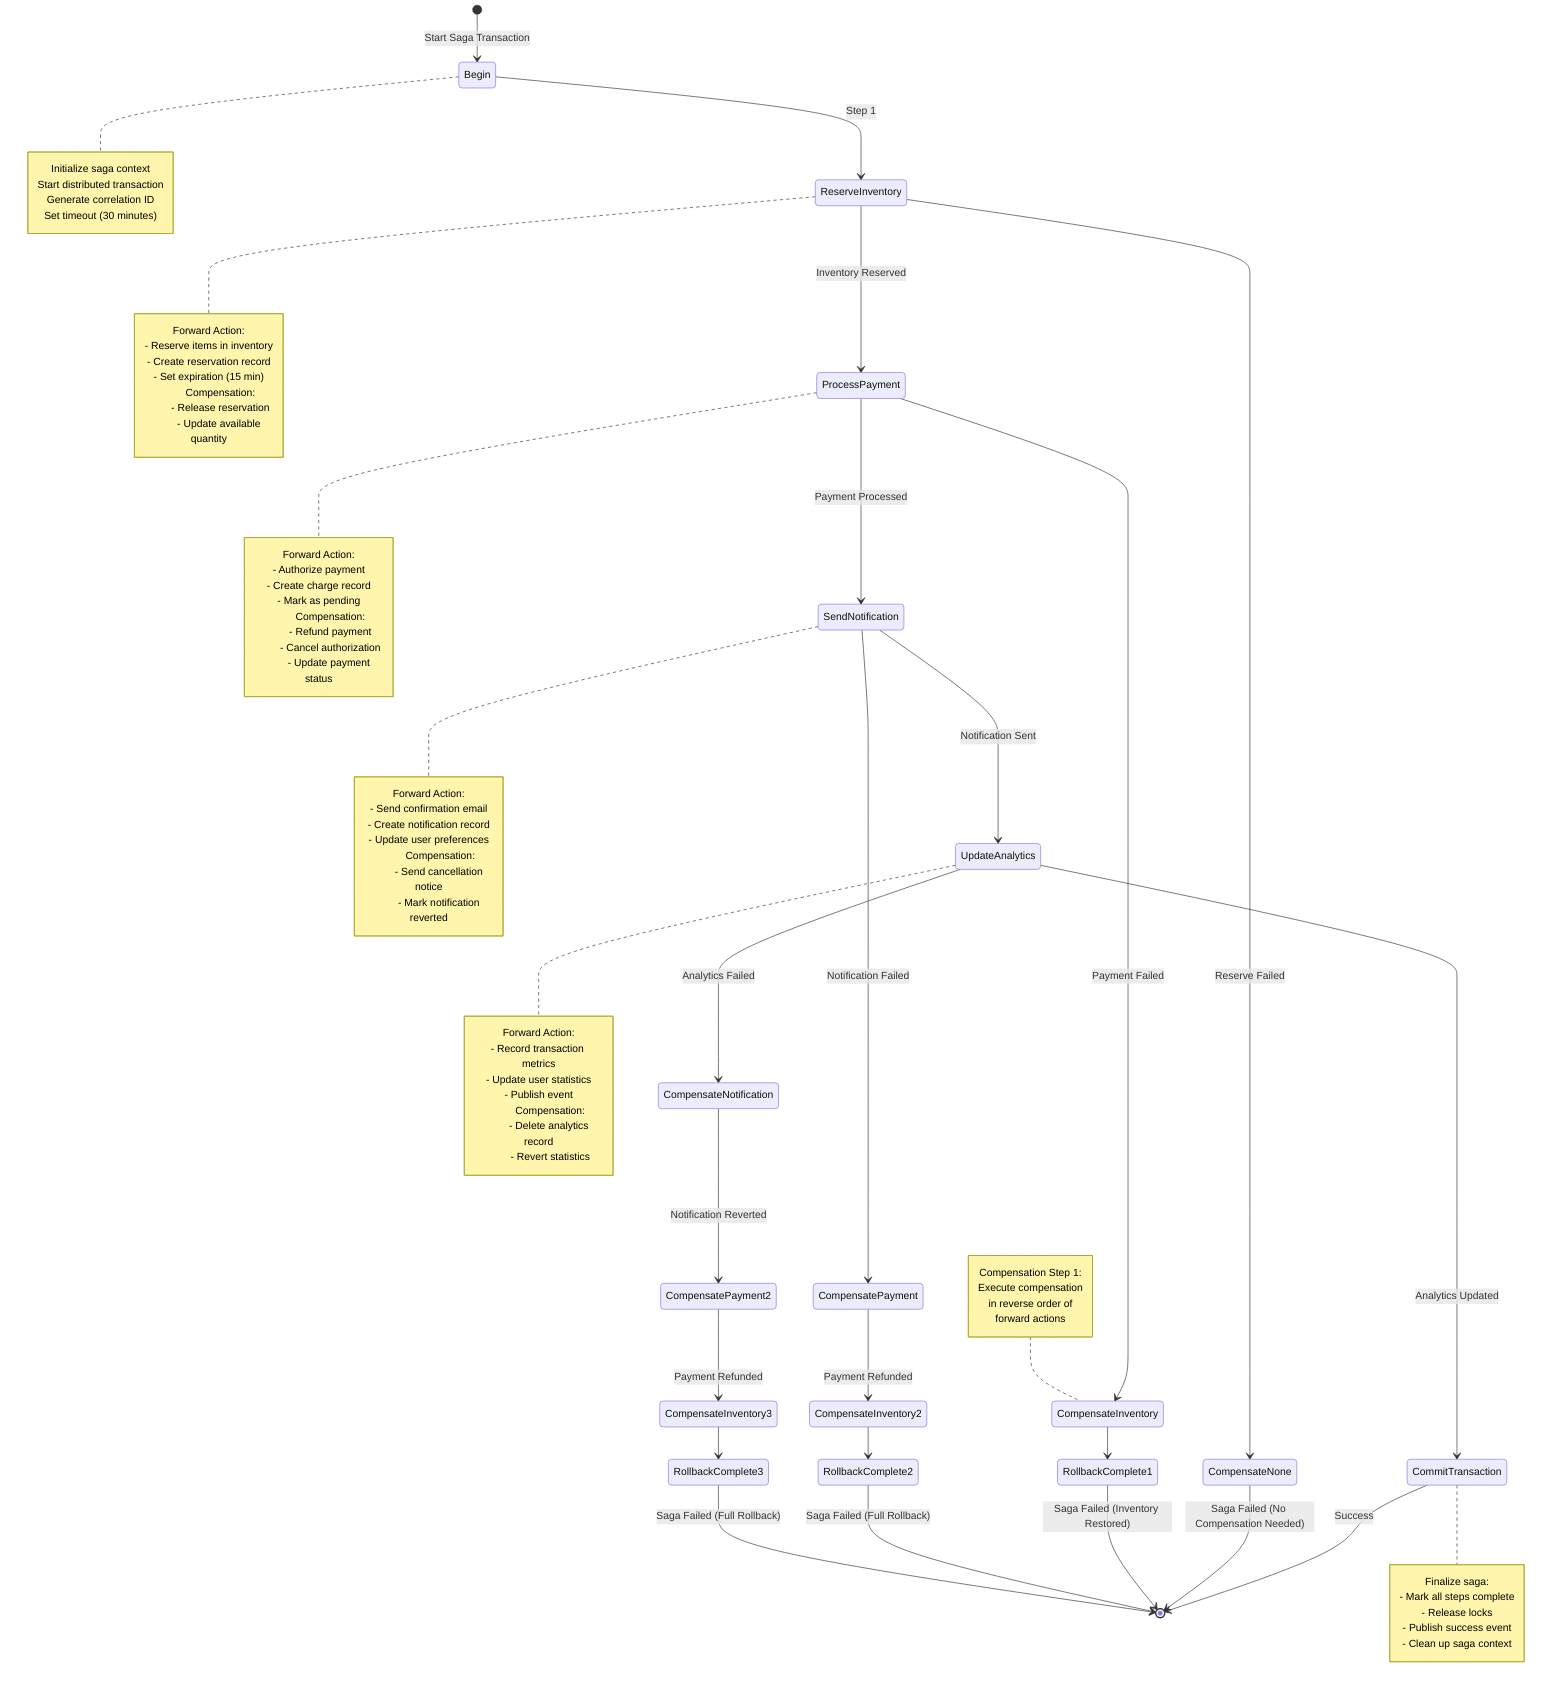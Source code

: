 stateDiagram-v2
    [*] --> Begin: Start Saga Transaction

    Begin --> ReserveInventory: Step 1
    ReserveInventory --> ProcessPayment: Inventory Reserved
    ProcessPayment --> SendNotification: Payment Processed
    SendNotification --> UpdateAnalytics: Notification Sent
    UpdateAnalytics --> CommitTransaction: Analytics Updated
    CommitTransaction --> [*]: Success

    ReserveInventory --> CompensateNone: Reserve Failed
    CompensateNone --> [*]: Saga Failed (No Compensation Needed)

    ProcessPayment --> CompensateInventory: Payment Failed
    CompensateInventory --> RollbackComplete1
    RollbackComplete1 --> [*]: Saga Failed (Inventory Restored)

    SendNotification --> CompensatePayment: Notification Failed
    CompensatePayment --> CompensateInventory2: Payment Refunded
    CompensateInventory2 --> RollbackComplete2
    RollbackComplete2 --> [*]: Saga Failed (Full Rollback)

    UpdateAnalytics --> CompensateNotification: Analytics Failed
    CompensateNotification --> CompensatePayment2: Notification Reverted
    CompensatePayment2 --> CompensateInventory3: Payment Refunded
    CompensateInventory3 --> RollbackComplete3
    RollbackComplete3 --> [*]: Saga Failed (Full Rollback)

    note right of Begin
        Initialize saga context
        Start distributed transaction
        Generate correlation ID
        Set timeout (30 minutes)
    end note

    note right of ReserveInventory
        Forward Action:
        - Reserve items in inventory
        - Create reservation record
        - Set expiration (15 min)

        Compensation:
        - Release reservation
        - Update available quantity
    end note

    note right of ProcessPayment
        Forward Action:
        - Authorize payment
        - Create charge record
        - Mark as pending

        Compensation:
        - Refund payment
        - Cancel authorization
        - Update payment status
    end note

    note right of SendNotification
        Forward Action:
        - Send confirmation email
        - Create notification record
        - Update user preferences

        Compensation:
        - Send cancellation notice
        - Mark notification reverted
    end note

    note right of UpdateAnalytics
        Forward Action:
        - Record transaction metrics
        - Update user statistics
        - Publish event

        Compensation:
        - Delete analytics record
        - Revert statistics
    end note

    note right of CommitTransaction
        Finalize saga:
        - Mark all steps complete
        - Release locks
        - Publish success event
        - Clean up saga context
    end note

    note left of CompensateInventory
        Compensation Step 1:
        Execute compensation
        in reverse order of
        forward actions
    end note